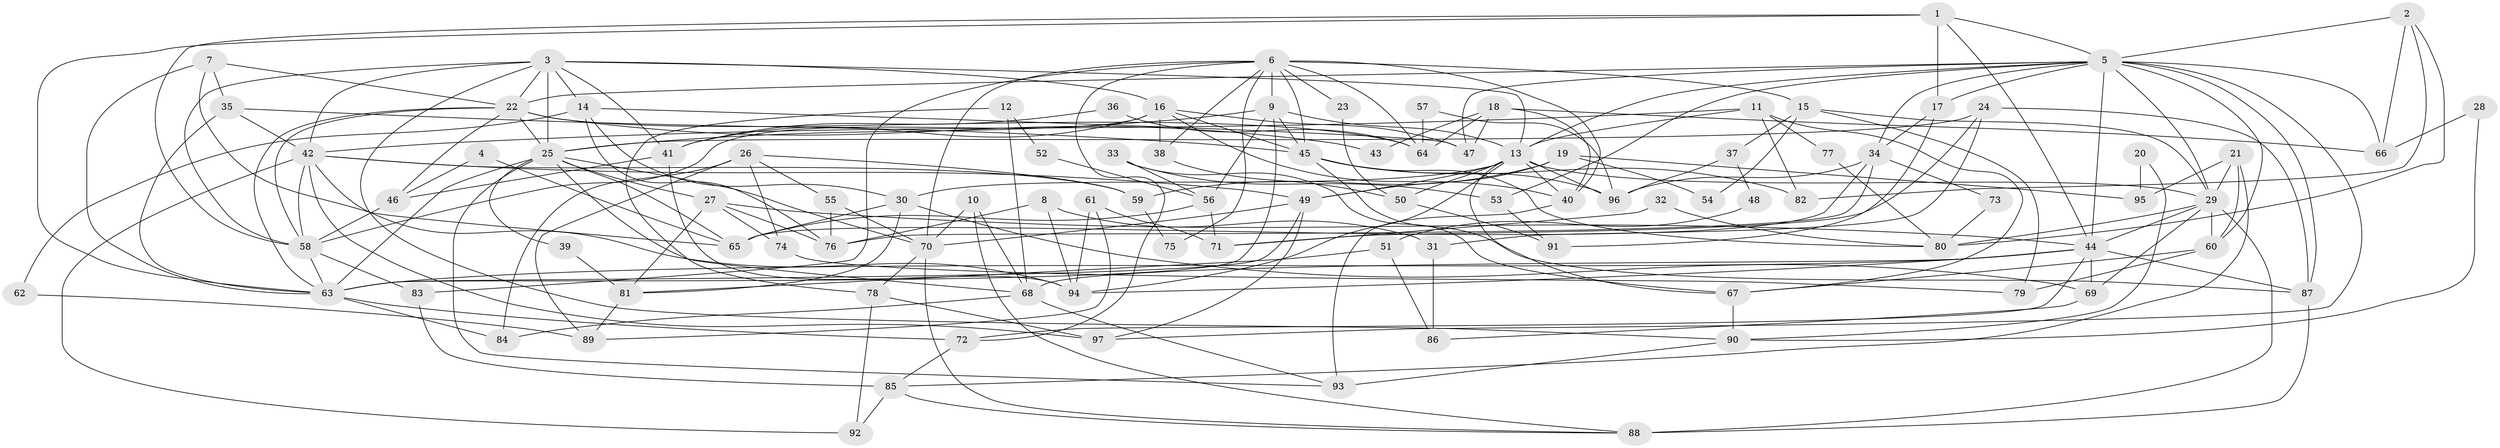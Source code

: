 // original degree distribution, {3: 0.2608695652173913, 4: 0.21014492753623187, 2: 0.15217391304347827, 6: 0.09420289855072464, 5: 0.2463768115942029, 8: 0.021739130434782608, 7: 0.014492753623188406}
// Generated by graph-tools (version 1.1) at 2025/50/03/04/25 22:50:46]
// undirected, 97 vertices, 225 edges
graph export_dot {
  node [color=gray90,style=filled];
  1;
  2;
  3;
  4;
  5;
  6;
  7;
  8;
  9;
  10;
  11;
  12;
  13;
  14;
  15;
  16;
  17;
  18;
  19;
  20;
  21;
  22;
  23;
  24;
  25;
  26;
  27;
  28;
  29;
  30;
  31;
  32;
  33;
  34;
  35;
  36;
  37;
  38;
  39;
  40;
  41;
  42;
  43;
  44;
  45;
  46;
  47;
  48;
  49;
  50;
  51;
  52;
  53;
  54;
  55;
  56;
  57;
  58;
  59;
  60;
  61;
  62;
  63;
  64;
  65;
  66;
  67;
  68;
  69;
  70;
  71;
  72;
  73;
  74;
  75;
  76;
  77;
  78;
  79;
  80;
  81;
  82;
  83;
  84;
  85;
  86;
  87;
  88;
  89;
  90;
  91;
  92;
  93;
  94;
  95;
  96;
  97;
  1 -- 5 [weight=1.0];
  1 -- 17 [weight=1.0];
  1 -- 44 [weight=1.0];
  1 -- 58 [weight=1.0];
  1 -- 63 [weight=1.0];
  2 -- 5 [weight=1.0];
  2 -- 66 [weight=1.0];
  2 -- 80 [weight=1.0];
  2 -- 82 [weight=1.0];
  3 -- 13 [weight=1.0];
  3 -- 14 [weight=1.0];
  3 -- 16 [weight=1.0];
  3 -- 22 [weight=1.0];
  3 -- 25 [weight=1.0];
  3 -- 41 [weight=1.0];
  3 -- 42 [weight=1.0];
  3 -- 58 [weight=1.0];
  3 -- 90 [weight=1.0];
  4 -- 46 [weight=1.0];
  4 -- 65 [weight=1.0];
  5 -- 13 [weight=3.0];
  5 -- 17 [weight=1.0];
  5 -- 22 [weight=1.0];
  5 -- 29 [weight=1.0];
  5 -- 34 [weight=1.0];
  5 -- 44 [weight=4.0];
  5 -- 47 [weight=1.0];
  5 -- 53 [weight=1.0];
  5 -- 60 [weight=1.0];
  5 -- 66 [weight=2.0];
  5 -- 87 [weight=1.0];
  5 -- 97 [weight=1.0];
  6 -- 9 [weight=1.0];
  6 -- 15 [weight=1.0];
  6 -- 23 [weight=1.0];
  6 -- 38 [weight=1.0];
  6 -- 40 [weight=1.0];
  6 -- 45 [weight=1.0];
  6 -- 64 [weight=1.0];
  6 -- 70 [weight=1.0];
  6 -- 72 [weight=1.0];
  6 -- 75 [weight=1.0];
  6 -- 83 [weight=1.0];
  7 -- 22 [weight=1.0];
  7 -- 35 [weight=1.0];
  7 -- 63 [weight=1.0];
  7 -- 65 [weight=1.0];
  8 -- 31 [weight=1.0];
  8 -- 76 [weight=1.0];
  8 -- 94 [weight=1.0];
  9 -- 13 [weight=1.0];
  9 -- 25 [weight=1.0];
  9 -- 45 [weight=1.0];
  9 -- 56 [weight=1.0];
  9 -- 63 [weight=1.0];
  10 -- 68 [weight=1.0];
  10 -- 70 [weight=1.0];
  10 -- 88 [weight=1.0];
  11 -- 13 [weight=1.0];
  11 -- 42 [weight=1.0];
  11 -- 67 [weight=1.0];
  11 -- 77 [weight=1.0];
  11 -- 82 [weight=1.0];
  12 -- 52 [weight=1.0];
  12 -- 68 [weight=1.0];
  12 -- 78 [weight=1.0];
  13 -- 29 [weight=1.0];
  13 -- 30 [weight=1.0];
  13 -- 40 [weight=1.0];
  13 -- 49 [weight=1.0];
  13 -- 50 [weight=1.0];
  13 -- 67 [weight=1.0];
  13 -- 94 [weight=1.0];
  13 -- 96 [weight=1.0];
  14 -- 30 [weight=1.0];
  14 -- 47 [weight=1.0];
  14 -- 62 [weight=1.0];
  14 -- 76 [weight=1.0];
  15 -- 29 [weight=1.0];
  15 -- 37 [weight=1.0];
  15 -- 54 [weight=1.0];
  15 -- 79 [weight=1.0];
  16 -- 38 [weight=1.0];
  16 -- 40 [weight=1.0];
  16 -- 41 [weight=1.0];
  16 -- 45 [weight=1.0];
  16 -- 47 [weight=1.0];
  16 -- 58 [weight=1.0];
  17 -- 34 [weight=1.0];
  17 -- 91 [weight=1.0];
  18 -- 40 [weight=1.0];
  18 -- 43 [weight=1.0];
  18 -- 47 [weight=1.0];
  18 -- 64 [weight=1.0];
  18 -- 66 [weight=1.0];
  19 -- 49 [weight=1.0];
  19 -- 54 [weight=1.0];
  19 -- 59 [weight=1.0];
  19 -- 95 [weight=1.0];
  20 -- 90 [weight=1.0];
  20 -- 95 [weight=1.0];
  21 -- 29 [weight=1.0];
  21 -- 60 [weight=1.0];
  21 -- 85 [weight=1.0];
  21 -- 95 [weight=1.0];
  22 -- 25 [weight=1.0];
  22 -- 43 [weight=1.0];
  22 -- 46 [weight=1.0];
  22 -- 58 [weight=1.0];
  22 -- 63 [weight=1.0];
  22 -- 64 [weight=1.0];
  23 -- 50 [weight=1.0];
  24 -- 25 [weight=1.0];
  24 -- 31 [weight=1.0];
  24 -- 71 [weight=1.0];
  24 -- 87 [weight=1.0];
  25 -- 27 [weight=1.0];
  25 -- 39 [weight=1.0];
  25 -- 63 [weight=1.0];
  25 -- 65 [weight=1.0];
  25 -- 68 [weight=1.0];
  25 -- 70 [weight=1.0];
  25 -- 93 [weight=1.0];
  26 -- 55 [weight=1.0];
  26 -- 59 [weight=1.0];
  26 -- 74 [weight=1.0];
  26 -- 84 [weight=1.0];
  26 -- 89 [weight=1.0];
  27 -- 44 [weight=1.0];
  27 -- 74 [weight=1.0];
  27 -- 76 [weight=1.0];
  27 -- 81 [weight=1.0];
  28 -- 66 [weight=1.0];
  28 -- 90 [weight=1.0];
  29 -- 44 [weight=1.0];
  29 -- 60 [weight=1.0];
  29 -- 69 [weight=1.0];
  29 -- 80 [weight=1.0];
  29 -- 88 [weight=2.0];
  30 -- 65 [weight=1.0];
  30 -- 69 [weight=1.0];
  30 -- 81 [weight=1.0];
  31 -- 86 [weight=1.0];
  32 -- 71 [weight=1.0];
  32 -- 80 [weight=1.0];
  33 -- 53 [weight=1.0];
  33 -- 56 [weight=1.0];
  33 -- 67 [weight=1.0];
  34 -- 65 [weight=1.0];
  34 -- 73 [weight=1.0];
  34 -- 76 [weight=1.0];
  34 -- 96 [weight=1.0];
  35 -- 42 [weight=1.0];
  35 -- 45 [weight=1.0];
  35 -- 63 [weight=2.0];
  36 -- 41 [weight=1.0];
  36 -- 64 [weight=1.0];
  37 -- 48 [weight=1.0];
  37 -- 96 [weight=1.0];
  38 -- 50 [weight=1.0];
  39 -- 81 [weight=1.0];
  40 -- 93 [weight=1.0];
  41 -- 46 [weight=1.0];
  41 -- 94 [weight=1.0];
  42 -- 49 [weight=1.0];
  42 -- 58 [weight=1.0];
  42 -- 59 [weight=2.0];
  42 -- 92 [weight=1.0];
  42 -- 94 [weight=1.0];
  42 -- 97 [weight=1.0];
  44 -- 63 [weight=1.0];
  44 -- 68 [weight=2.0];
  44 -- 69 [weight=1.0];
  44 -- 72 [weight=1.0];
  44 -- 87 [weight=1.0];
  44 -- 94 [weight=1.0];
  45 -- 80 [weight=1.0];
  45 -- 82 [weight=1.0];
  45 -- 87 [weight=1.0];
  45 -- 96 [weight=1.0];
  46 -- 58 [weight=1.0];
  48 -- 51 [weight=1.0];
  49 -- 63 [weight=1.0];
  49 -- 70 [weight=1.0];
  49 -- 97 [weight=1.0];
  50 -- 91 [weight=1.0];
  51 -- 81 [weight=1.0];
  51 -- 86 [weight=1.0];
  52 -- 56 [weight=1.0];
  53 -- 91 [weight=1.0];
  55 -- 70 [weight=1.0];
  55 -- 76 [weight=1.0];
  56 -- 65 [weight=1.0];
  56 -- 71 [weight=1.0];
  57 -- 64 [weight=1.0];
  57 -- 96 [weight=1.0];
  58 -- 63 [weight=1.0];
  58 -- 83 [weight=1.0];
  59 -- 75 [weight=1.0];
  60 -- 67 [weight=1.0];
  60 -- 79 [weight=1.0];
  61 -- 71 [weight=1.0];
  61 -- 89 [weight=1.0];
  61 -- 94 [weight=1.0];
  62 -- 89 [weight=1.0];
  63 -- 72 [weight=1.0];
  63 -- 84 [weight=1.0];
  67 -- 90 [weight=1.0];
  68 -- 84 [weight=1.0];
  68 -- 93 [weight=1.0];
  69 -- 86 [weight=1.0];
  70 -- 78 [weight=1.0];
  70 -- 88 [weight=1.0];
  72 -- 85 [weight=1.0];
  73 -- 80 [weight=1.0];
  74 -- 79 [weight=1.0];
  77 -- 80 [weight=1.0];
  78 -- 92 [weight=1.0];
  78 -- 97 [weight=1.0];
  81 -- 89 [weight=1.0];
  83 -- 85 [weight=1.0];
  85 -- 88 [weight=1.0];
  85 -- 92 [weight=1.0];
  87 -- 88 [weight=1.0];
  90 -- 93 [weight=1.0];
}
